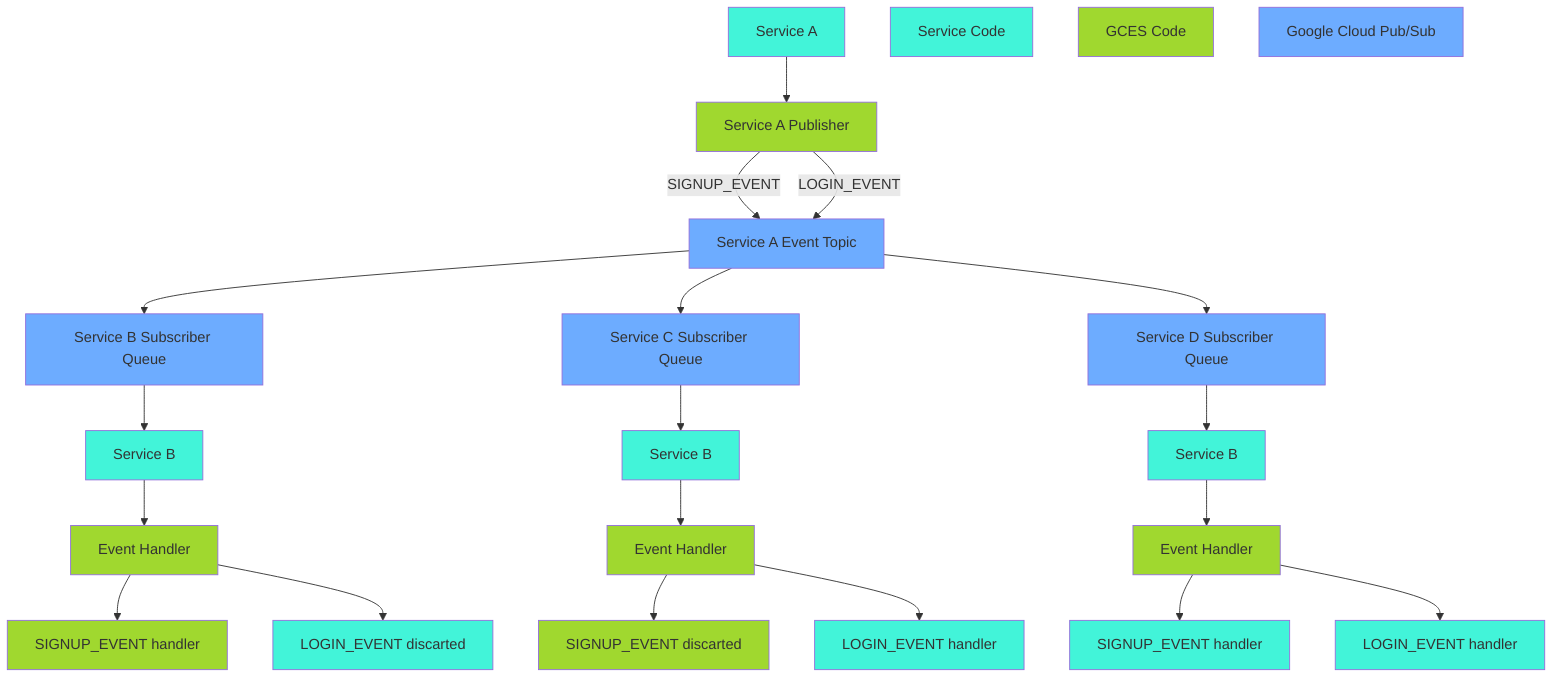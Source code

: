 graph TD;
A[Service A] --> AP
AP[Service A Publisher] --> |SIGNUP_EVENT| AT[Service A Event Topic]
AP[Service A Publisher] --> |LOGIN_EVENT| AT[Service A Event Topic]
AT[Service A Event Topic] --> BS[Service B Subscriber Queue]
AT[Service A Event Topic] --> CS[Service C Subscriber Queue]
AT[Service A Event Topic] --> DS[Service D Subscriber Queue]
BS[Service B Subscriber Queue] --> B[Service B]
B[Service B] --> BEH[Event Handler]
BEH[Event Handler] --> BSUH[SIGNUP_EVENT handler]
BEH[Event Handler] --> BSLD[LOGIN_EVENT discarted]
CS[Service C Subscriber Queue] --> C[Service C]
C[Service B] --> CEH[Event Handler]
CEH[Event Handler]
CEH[Event Handler] --> CSUH[SIGNUP_EVENT discarted]
CEH[Event Handler] --> CSLD[LOGIN_EVENT handler]
DS[Service D Subscriber Queue] --> D[Service D]
D[Service B] --> DEH[Event Handler]
DEH[Event Handler]
DEH[Event Handler] --> DSUH[SIGNUP_EVENT handler]
DEH[Event Handler] --> DSLD[LOGIN_EVENT handler]

SC[Service Code]
GCES[GCES Code]
GCPS[Google Cloud Pub/Sub]

classDef services fill:#42f4d9;
classDef gcpubsub fill:#6dacff;
classDef gces fill:#a0d82f;
class A,B,C,D services
class AT,BS,CS,DS gcpubsub;
class AP,BEH,CEH,DEH gces;
class BSUH,CSUH gces;
class BSLD,CSLD services;
class DSLD,DSUH services;

class SC services;
class GCES gces;
class GCPS gcpubsub;